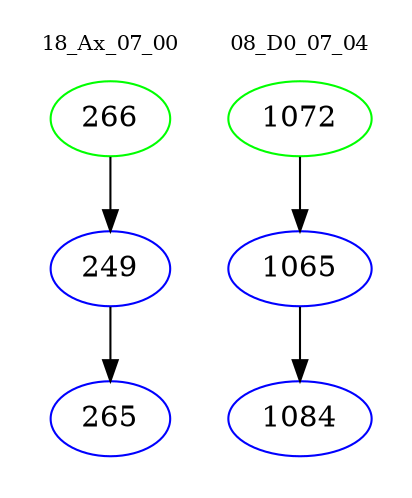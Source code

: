 digraph{
subgraph cluster_0 {
color = white
label = "18_Ax_07_00";
fontsize=10;
T0_266 [label="266", color="green"]
T0_266 -> T0_249 [color="black"]
T0_249 [label="249", color="blue"]
T0_249 -> T0_265 [color="black"]
T0_265 [label="265", color="blue"]
}
subgraph cluster_1 {
color = white
label = "08_D0_07_04";
fontsize=10;
T1_1072 [label="1072", color="green"]
T1_1072 -> T1_1065 [color="black"]
T1_1065 [label="1065", color="blue"]
T1_1065 -> T1_1084 [color="black"]
T1_1084 [label="1084", color="blue"]
}
}

